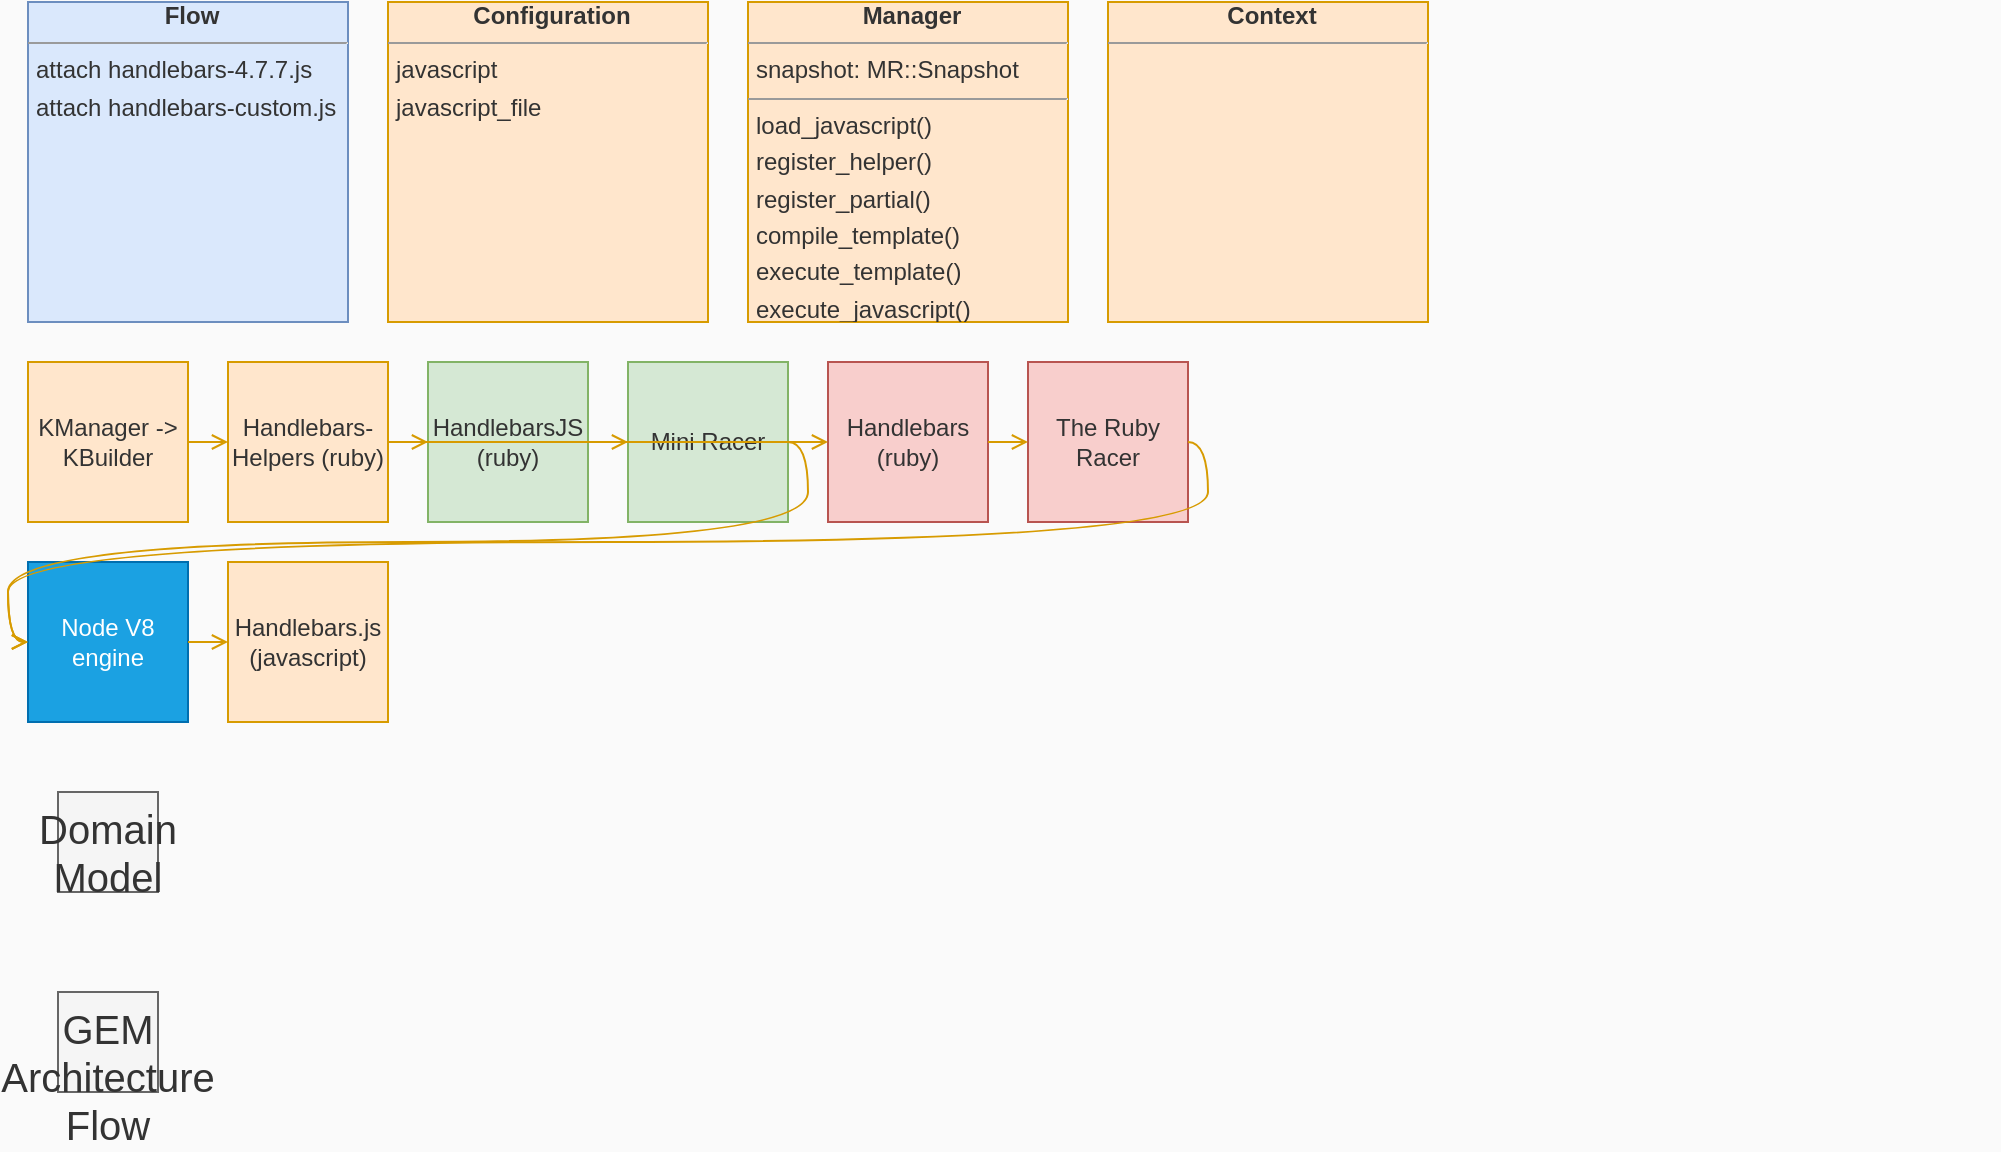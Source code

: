 <mxfile>
  <diagram id="rZL" name="Domain Modal">
    <mxGraphModel dx="0" dy="0" background="#fafafa" grid="0" gridSize="10" guides="1" tooltips="1" connect="1" arrows="1" fold="1" page="1" pageScale="1" pageWidth="1169" pageHeight="827" math="0" shadow="0">
      <root>
        <mxCell id="page_root_rZL" parent="rZL"/>
        <mxCell id="node_root_rZL" parent="page_root_rZL"/>
        <mxCell id="rZL-2" value="&lt;p style=&quot;margin:0px;margin-left:4px;margin-bottom:4px;text-align:center&quot;&gt;&lt;b&gt;Flow&lt;/b&gt;&lt;/p&gt;&lt;hr size=&quot;1&quot;/&gt;&lt;p style=&quot;margin:0px;margin-left:4px;margin-bottom:4px&quot;&gt;attach handlebars-4.7.7.js&lt;/p&gt;&lt;p style=&quot;margin:0px;margin-left:4px;margin-bottom:4px&quot;&gt;attach handlebars-custom.js&lt;/p&gt;" style="whiteSpace=wrap;html=1;rounded=0;fillColor=#dae8fc;strokeColor=#6c8ebf;fontColor=#333333;align=left;overflow=fill;fontSize=12;fontFamily=Helvetica" vertex="1" parent="node_root_rZL">
          <mxGeometry x="10" y="10" width="160" height="160" as="geometry"/>
        </mxCell>
        <mxCell id="rZL-3" value="&lt;p style=&quot;margin:0px;margin-left:4px;margin-bottom:4px;text-align:center&quot;&gt;&lt;b&gt;Configuration&lt;/b&gt;&lt;/p&gt;&lt;hr size=&quot;1&quot;/&gt;&lt;p style=&quot;margin:0px;margin-left:4px;margin-bottom:4px&quot;&gt;javascript&lt;/p&gt;&lt;p style=&quot;margin:0px;margin-left:4px;margin-bottom:4px&quot;&gt;javascript_file&lt;/p&gt;" style="whiteSpace=wrap;html=1;rounded=0;fillColor=#ffe6cc;strokeColor=#d79b00;fontColor=#333333;align=left;overflow=fill;fontSize=12;fontFamily=Helvetica" vertex="1" parent="node_root_rZL">
          <mxGeometry x="190" y="10" width="160" height="160" as="geometry"/>
        </mxCell>
        <mxCell id="rZL-4" value="&lt;p style=&quot;margin:0px;margin-left:4px;margin-bottom:4px;text-align:center&quot;&gt;&lt;b&gt;Manager&lt;/b&gt;&lt;/p&gt;&lt;hr size=&quot;1&quot;/&gt;&lt;p style=&quot;margin:0px;margin-left:4px;margin-bottom:4px&quot;&gt;snapshot: MR::Snapshot&lt;/p&gt;&lt;hr size=&quot;1&quot;/&gt;&lt;p style=&quot;margin:0px;margin-left:4px;margin-bottom:4px&quot;&gt;load_javascript()&lt;/p&gt;&lt;p style=&quot;margin:0px;margin-left:4px;margin-bottom:4px&quot;&gt;register_helper()&lt;/p&gt;&lt;p style=&quot;margin:0px;margin-left:4px;margin-bottom:4px&quot;&gt;register_partial()&lt;/p&gt;&lt;p style=&quot;margin:0px;margin-left:4px;margin-bottom:4px&quot;&gt;compile_template()&lt;/p&gt;&lt;p style=&quot;margin:0px;margin-left:4px;margin-bottom:4px&quot;&gt;execute_template()&lt;/p&gt;&lt;p style=&quot;margin:0px;margin-left:4px;margin-bottom:4px&quot;&gt;execute_javascript()&lt;/p&gt;" style="whiteSpace=wrap;html=1;rounded=0;fillColor=#ffe6cc;strokeColor=#d79b00;fontColor=#333333;align=left;overflow=fill;fontSize=12;fontFamily=Helvetica" vertex="1" parent="node_root_rZL">
          <mxGeometry x="370" y="10" width="160" height="160" as="geometry"/>
        </mxCell>
        <mxCell id="rZL-5" value="&lt;p style=&quot;margin:0px;margin-left:4px;margin-bottom:4px;text-align:center&quot;&gt;&lt;b&gt;Context&lt;/b&gt;&lt;/p&gt;&lt;hr size=&quot;1&quot;/&gt;" style="whiteSpace=wrap;html=1;rounded=0;fillColor=#ffe6cc;strokeColor=#d79b00;fontColor=#333333;align=left;overflow=fill;fontSize=12;fontFamily=Helvetica" vertex="1" parent="node_root_rZL">
          <mxGeometry x="550" y="10" width="160" height="160" as="geometry"/>
        </mxCell>
        <mxCell id="rZL-6" value="" style="whiteSpace=wrap;html=1;rounded=0;fillColor=#fafafa;strokeColor=#fafafa;fontColor=#fafafa" vertex="1" parent="node_root_rZL">
          <mxGeometry x="805" y="85" width="10" height="10" as="geometry"/>
        </mxCell>
        <mxCell id="rZL-7" value="" style="whiteSpace=wrap;html=1;rounded=0;fillColor=#fafafa;strokeColor=#fafafa;fontColor=#fafafa" vertex="1" parent="node_root_rZL">
          <mxGeometry x="985" y="85" width="10" height="10" as="geometry"/>
        </mxCell>
        <mxCell id="a1" value="KManager -&gt; KBuilder" style="whiteSpace=wrap;html=1;rounded=0;fillColor=#ffe6cc;strokeColor=#d79b00;fontColor=#333333" vertex="1" parent="node_root_rZL">
          <mxGeometry x="10" y="190" width="80" height="80" as="geometry"/>
        </mxCell>
        <mxCell id="a2" value="Handlebars-Helpers (ruby)" style="whiteSpace=wrap;html=1;rounded=0;fillColor=#ffe6cc;strokeColor=#d79b00;fontColor=#333333" vertex="1" parent="node_root_rZL">
          <mxGeometry x="110" y="190" width="80" height="80" as="geometry"/>
        </mxCell>
        <mxCell id="a3" value="HandlebarsJS (ruby)" style="whiteSpace=wrap;html=1;rounded=0;fillColor=#d5e8d4;strokeColor=#82b366;fontColor=#333333" vertex="1" parent="node_root_rZL">
          <mxGeometry x="210" y="190" width="80" height="80" as="geometry"/>
        </mxCell>
        <mxCell id="a4" value="Mini Racer" style="whiteSpace=wrap;html=1;rounded=0;fillColor=#d5e8d4;strokeColor=#82b366;fontColor=#333333" vertex="1" parent="node_root_rZL">
          <mxGeometry x="310" y="190" width="80" height="80" as="geometry"/>
        </mxCell>
        <mxCell id="a5" value="Handlebars (ruby)" style="whiteSpace=wrap;html=1;rounded=0;fillColor=#f8cecc;strokeColor=#b85450;fontColor=#333333" vertex="1" parent="node_root_rZL">
          <mxGeometry x="410" y="190" width="80" height="80" as="geometry"/>
        </mxCell>
        <mxCell id="a6" value="The Ruby Racer" style="whiteSpace=wrap;html=1;rounded=0;fillColor=#f8cecc;strokeColor=#b85450;fontColor=#333333" vertex="1" parent="node_root_rZL">
          <mxGeometry x="510" y="190" width="80" height="80" as="geometry"/>
        </mxCell>
        <mxCell id="a7" value="Node V8 engine" style="whiteSpace=wrap;html=1;rounded=0;fillColor=#1ba1e2;strokeColor=#006EAF;fontColor=#ffffff" vertex="1" parent="node_root_rZL">
          <mxGeometry x="10" y="290" width="80" height="80" as="geometry"/>
        </mxCell>
        <mxCell id="a8" value="Handlebars.js (javascript)" style="whiteSpace=wrap;html=1;rounded=0;fillColor=#ffe6cc;strokeColor=#d79b00;fontColor=#333333" vertex="1" parent="node_root_rZL">
          <mxGeometry x="110" y="290" width="80" height="80" as="geometry"/>
        </mxCell>
        <mxCell id="rZL-17" value="" style="edgeStyle=orthogonalEdgeStyle;curved=1;exitX=1;exitY=0.5;exitDx=0;exitDy=0;entryX=0;entryY=0.5;entryDx=0;entryDy=0;startArrow=none;startFill=1;endArrow=open;endFill=1;whiteSpace=wrap;html=1;rounded=0;fillColor=#ffe6cc;strokeColor=#d79b00" parent="node_root_rZL" source="a1" target="a2" edge="1">
          <mxGeometry relative="1" as="geometry"/>
        </mxCell>
        <mxCell id="rZL-18" value="" style="edgeStyle=orthogonalEdgeStyle;curved=1;exitX=1;exitY=0.5;exitDx=0;exitDy=0;entryX=0;entryY=0.5;entryDx=0;entryDy=0;startArrow=none;startFill=1;endArrow=open;endFill=1;whiteSpace=wrap;html=1;rounded=0;fillColor=#ffe6cc;strokeColor=#d79b00" parent="node_root_rZL" source="a2" target="a3" edge="1">
          <mxGeometry relative="1" as="geometry"/>
        </mxCell>
        <mxCell id="rZL-19" value="" style="edgeStyle=orthogonalEdgeStyle;curved=1;exitX=1;exitY=0.5;exitDx=0;exitDy=0;entryX=0;entryY=0.5;entryDx=0;entryDy=0;startArrow=none;startFill=1;endArrow=open;endFill=1;whiteSpace=wrap;html=1;rounded=0;fillColor=#ffe6cc;strokeColor=#d79b00" parent="node_root_rZL" source="a3" target="a4" edge="1">
          <mxGeometry relative="1" as="geometry"/>
        </mxCell>
        <mxCell id="rZL-20" value="" style="edgeStyle=orthogonalEdgeStyle;curved=1;exitX=1;exitY=0.5;exitDx=0;exitDy=0;entryX=0;entryY=0.5;entryDx=0;entryDy=0;startArrow=none;startFill=1;endArrow=open;endFill=1;whiteSpace=wrap;html=1;rounded=0;fillColor=#ffe6cc;strokeColor=#d79b00" parent="node_root_rZL" source="a2" target="a5" edge="1">
          <mxGeometry relative="1" as="geometry"/>
        </mxCell>
        <mxCell id="rZL-21" value="" style="edgeStyle=orthogonalEdgeStyle;curved=1;exitX=1;exitY=0.5;exitDx=0;exitDy=0;entryX=0;entryY=0.5;entryDx=0;entryDy=0;startArrow=none;startFill=1;endArrow=open;endFill=1;whiteSpace=wrap;html=1;rounded=0;fillColor=#ffe6cc;strokeColor=#d79b00" parent="node_root_rZL" source="a5" target="a6" edge="1">
          <mxGeometry relative="1" as="geometry"/>
        </mxCell>
        <mxCell id="rZL-22" value="" style="edgeStyle=orthogonalEdgeStyle;curved=1;exitX=1;exitY=0.5;exitDx=0;exitDy=0;entryX=0;entryY=0.5;entryDx=0;entryDy=0;startArrow=none;startFill=1;endArrow=open;endFill=1;whiteSpace=wrap;html=1;rounded=0;fillColor=#ffe6cc;strokeColor=#d79b00" parent="node_root_rZL" source="a4" target="a7" edge="1">
          <mxGeometry relative="1" as="geometry"/>
        </mxCell>
        <mxCell id="rZL-23" value="" style="edgeStyle=orthogonalEdgeStyle;curved=1;exitX=1;exitY=0.5;exitDx=0;exitDy=0;entryX=0;entryY=0.5;entryDx=0;entryDy=0;startArrow=none;startFill=1;endArrow=open;endFill=1;whiteSpace=wrap;html=1;rounded=0;fillColor=#ffe6cc;strokeColor=#d79b00" parent="node_root_rZL" source="a6" target="a7" edge="1">
          <mxGeometry relative="1" as="geometry"/>
        </mxCell>
        <mxCell id="rZL-24" value="" style="edgeStyle=orthogonalEdgeStyle;curved=1;exitX=1;exitY=0.5;exitDx=0;exitDy=0;entryX=0;entryY=0.5;entryDx=0;entryDy=0;startArrow=none;startFill=1;endArrow=open;endFill=1;whiteSpace=wrap;html=1;rounded=0;fillColor=#ffe6cc;strokeColor=#d79b00" parent="node_root_rZL" source="a7" target="a8" edge="1">
          <mxGeometry relative="1" as="geometry"/>
        </mxCell>
        <mxCell id="rZL-25" value="" style="whiteSpace=wrap;html=1;rounded=0;fillColor=#fafafa;strokeColor=#fafafa;fontColor=#fafafa" vertex="1" parent="node_root_rZL">
          <mxGeometry x="245" y="325" width="10" height="10" as="geometry"/>
        </mxCell>
        <mxCell id="rZL-26" value="" style="whiteSpace=wrap;html=1;rounded=0;fillColor=#fafafa;strokeColor=#fafafa;fontColor=#fafafa" vertex="1" parent="node_root_rZL">
          <mxGeometry x="345" y="325" width="10" height="10" as="geometry"/>
        </mxCell>
        <mxCell id="rZL-27" value="" style="whiteSpace=wrap;html=1;rounded=0;fillColor=#fafafa;strokeColor=#fafafa;fontColor=#fafafa" vertex="1" parent="node_root_rZL">
          <mxGeometry x="445" y="325" width="10" height="10" as="geometry"/>
        </mxCell>
        <mxCell id="rZL-28" value="" style="whiteSpace=wrap;html=1;rounded=0;fillColor=#fafafa;strokeColor=#fafafa;fontColor=#fafafa" vertex="1" parent="node_root_rZL">
          <mxGeometry x="545" y="325" width="10" height="10" as="geometry"/>
        </mxCell>
        <mxCell id="rZL-30" value="Domain Model" style="whiteSpace=wrap;html=1;rounded=0;fillColor=#f5f5f5;strokeColor=#666666;fontColor=#333333;fontSize=20;verticalAlign=top" vertex="1" parent="node_root_rZL">
          <mxGeometry x="25" y="405" width="50" height="50" as="geometry"/>
        </mxCell>
        <mxCell id="rZL-31" value="GEM Architecture Flow" style="whiteSpace=wrap;html=1;rounded=0;fillColor=#f5f5f5;strokeColor=#666666;fontColor=#333333;fontSize=20;verticalAlign=top" vertex="1" parent="node_root_rZL">
          <mxGeometry x="25" y="505" width="50" height="50" as="geometry"/>
        </mxCell>
      </root>
    </mxGraphModel>
  </diagram>
</mxfile>